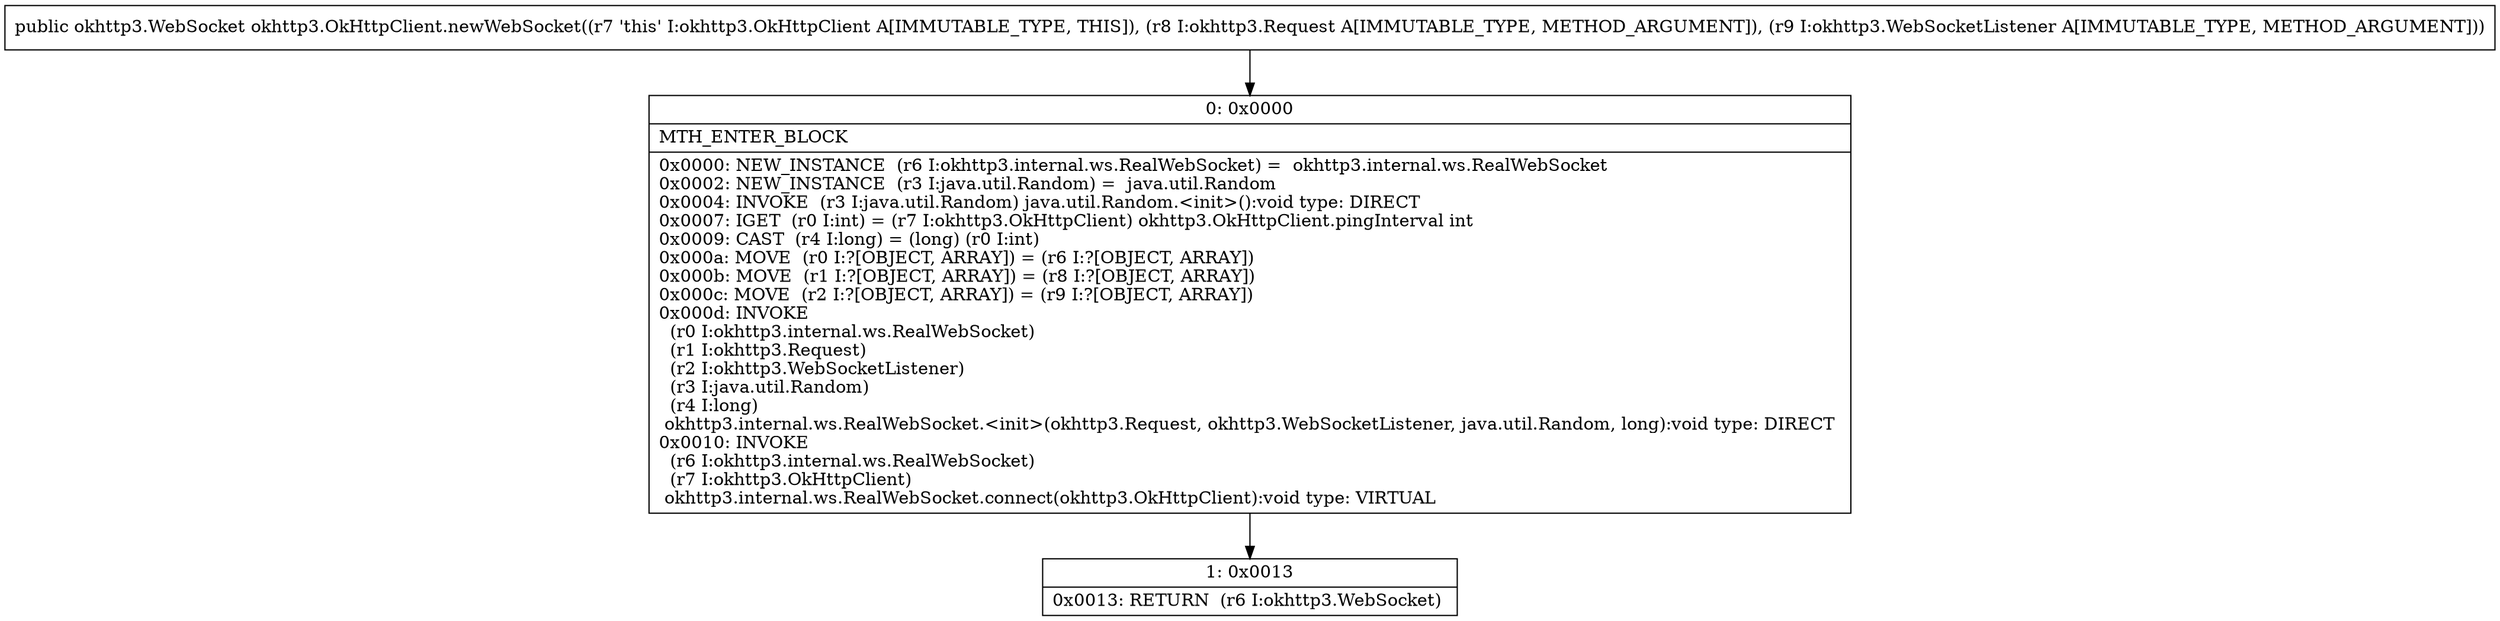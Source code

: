 digraph "CFG forokhttp3.OkHttpClient.newWebSocket(Lokhttp3\/Request;Lokhttp3\/WebSocketListener;)Lokhttp3\/WebSocket;" {
Node_0 [shape=record,label="{0\:\ 0x0000|MTH_ENTER_BLOCK\l|0x0000: NEW_INSTANCE  (r6 I:okhttp3.internal.ws.RealWebSocket) =  okhttp3.internal.ws.RealWebSocket \l0x0002: NEW_INSTANCE  (r3 I:java.util.Random) =  java.util.Random \l0x0004: INVOKE  (r3 I:java.util.Random) java.util.Random.\<init\>():void type: DIRECT \l0x0007: IGET  (r0 I:int) = (r7 I:okhttp3.OkHttpClient) okhttp3.OkHttpClient.pingInterval int \l0x0009: CAST  (r4 I:long) = (long) (r0 I:int) \l0x000a: MOVE  (r0 I:?[OBJECT, ARRAY]) = (r6 I:?[OBJECT, ARRAY]) \l0x000b: MOVE  (r1 I:?[OBJECT, ARRAY]) = (r8 I:?[OBJECT, ARRAY]) \l0x000c: MOVE  (r2 I:?[OBJECT, ARRAY]) = (r9 I:?[OBJECT, ARRAY]) \l0x000d: INVOKE  \l  (r0 I:okhttp3.internal.ws.RealWebSocket)\l  (r1 I:okhttp3.Request)\l  (r2 I:okhttp3.WebSocketListener)\l  (r3 I:java.util.Random)\l  (r4 I:long)\l okhttp3.internal.ws.RealWebSocket.\<init\>(okhttp3.Request, okhttp3.WebSocketListener, java.util.Random, long):void type: DIRECT \l0x0010: INVOKE  \l  (r6 I:okhttp3.internal.ws.RealWebSocket)\l  (r7 I:okhttp3.OkHttpClient)\l okhttp3.internal.ws.RealWebSocket.connect(okhttp3.OkHttpClient):void type: VIRTUAL \l}"];
Node_1 [shape=record,label="{1\:\ 0x0013|0x0013: RETURN  (r6 I:okhttp3.WebSocket) \l}"];
MethodNode[shape=record,label="{public okhttp3.WebSocket okhttp3.OkHttpClient.newWebSocket((r7 'this' I:okhttp3.OkHttpClient A[IMMUTABLE_TYPE, THIS]), (r8 I:okhttp3.Request A[IMMUTABLE_TYPE, METHOD_ARGUMENT]), (r9 I:okhttp3.WebSocketListener A[IMMUTABLE_TYPE, METHOD_ARGUMENT])) }"];
MethodNode -> Node_0;
Node_0 -> Node_1;
}


